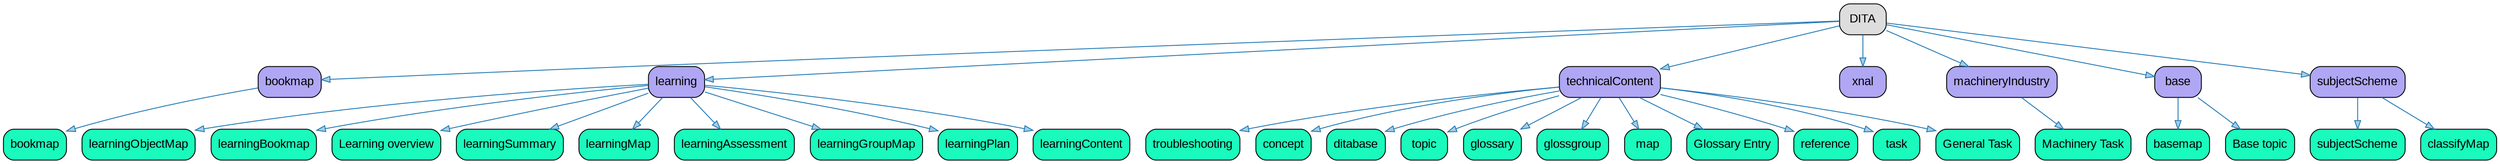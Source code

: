 // Diagram connecting group folders to modules defined in that group
strict digraph {
				
  // Root node
  
	"DITA" [label ="DITA" fontname="Arial" shape="Mrecord" style="filled"  fillcolor="#DDDDDD"]
			
  // Other nodes
		
	"group_bookmap" [label ="bookmap" fontname="Arial" shape="Mrecord" style="filled"  fillcolor="#AFA7F4"]
			
	"bookmap" [label ="bookmap" fontname="Arial" shape="Mrecord" style="filled"  fillcolor="#1AFABC"]
		
		
	"group_learning" [label ="learning" fontname="Arial" shape="Mrecord" style="filled"  fillcolor="#AFA7F4"]
			
	"learningObjectMap" [label ="learningObjectMap" fontname="Arial" shape="Mrecord" style="filled"  fillcolor="#1AFABC"]
			
	"learningBookmap" [label ="learningBookmap" fontname="Arial" shape="Mrecord" style="filled"  fillcolor="#1AFABC"]
			
	"Learning overview" [label ="Learning overview" fontname="Arial" shape="Mrecord" style="filled"  fillcolor="#1AFABC"]
			
	"learningSummary" [label ="learningSummary" fontname="Arial" shape="Mrecord" style="filled"  fillcolor="#1AFABC"]
			
	"learningMap" [label ="learningMap" fontname="Arial" shape="Mrecord" style="filled"  fillcolor="#1AFABC"]
			
	"learningAssessment" [label ="learningAssessment" fontname="Arial" shape="Mrecord" style="filled"  fillcolor="#1AFABC"]
			
	"learningGroupMap" [label ="learningGroupMap" fontname="Arial" shape="Mrecord" style="filled"  fillcolor="#1AFABC"]
			
	"learningPlan" [label ="learningPlan" fontname="Arial" shape="Mrecord" style="filled"  fillcolor="#1AFABC"]
			
	"learningContent" [label ="learningContent" fontname="Arial" shape="Mrecord" style="filled"  fillcolor="#1AFABC"]
		
		
	"group_technicalContent" [label ="technicalContent" fontname="Arial" shape="Mrecord" style="filled"  fillcolor="#AFA7F4"]
			
	"troubleshooting" [label ="troubleshooting" fontname="Arial" shape="Mrecord" style="filled"  fillcolor="#1AFABC"]
			
	"concept" [label ="concept" fontname="Arial" shape="Mrecord" style="filled"  fillcolor="#1AFABC"]
			
	"ditabase" [label ="ditabase" fontname="Arial" shape="Mrecord" style="filled"  fillcolor="#1AFABC"]
			
	"topic" [label ="topic" fontname="Arial" shape="Mrecord" style="filled"  fillcolor="#1AFABC"]
			
	"glossary" [label ="glossary" fontname="Arial" shape="Mrecord" style="filled"  fillcolor="#1AFABC"]
			
	"glossgroup" [label ="glossgroup" fontname="Arial" shape="Mrecord" style="filled"  fillcolor="#1AFABC"]
			
	"map" [label ="map" fontname="Arial" shape="Mrecord" style="filled"  fillcolor="#1AFABC"]
			
	"Glossary Entry" [label ="Glossary Entry" fontname="Arial" shape="Mrecord" style="filled"  fillcolor="#1AFABC"]
			
	"reference" [label ="reference" fontname="Arial" shape="Mrecord" style="filled"  fillcolor="#1AFABC"]
			
	"task" [label ="task" fontname="Arial" shape="Mrecord" style="filled"  fillcolor="#1AFABC"]
			
	"General Task" [label ="General Task" fontname="Arial" shape="Mrecord" style="filled"  fillcolor="#1AFABC"]
		
		
	"group_xnal" [label ="xnal" fontname="Arial" shape="Mrecord" style="filled"  fillcolor="#AFA7F4"]
		
	"group_machineryIndustry" [label ="machineryIndustry" fontname="Arial" shape="Mrecord" style="filled"  fillcolor="#AFA7F4"]
			
	"Machinery Task" [label ="Machinery Task" fontname="Arial" shape="Mrecord" style="filled"  fillcolor="#1AFABC"]
		
		
	"group_base" [label ="base" fontname="Arial" shape="Mrecord" style="filled"  fillcolor="#AFA7F4"]
			
	"basemap" [label ="basemap" fontname="Arial" shape="Mrecord" style="filled"  fillcolor="#1AFABC"]
			
	"Base topic" [label ="Base topic" fontname="Arial" shape="Mrecord" style="filled"  fillcolor="#1AFABC"]
		
		
	"group_subjectScheme" [label ="subjectScheme" fontname="Arial" shape="Mrecord" style="filled"  fillcolor="#AFA7F4"]
			
	"subjectScheme" [label ="subjectScheme" fontname="Arial" shape="Mrecord" style="filled"  fillcolor="#1AFABC"]
			
	"classifyMap" [label ="classifyMap" fontname="Arial" shape="Mrecord" style="filled"  fillcolor="#1AFABC"]
		
	
  // Edges
		
	"DITA" -> "group_bookmap" [fillcolor="#a6cee3" color="#1f78b4"]
			
	"group_bookmap" -> "bookmap" [fillcolor="#a6cee3" color="#1f78b4"]
		
		
	"DITA" -> "group_learning" [fillcolor="#a6cee3" color="#1f78b4"]
			
	"group_learning" -> "learningObjectMap" [fillcolor="#a6cee3" color="#1f78b4"]
			
	"group_learning" -> "learningBookmap" [fillcolor="#a6cee3" color="#1f78b4"]
			
	"group_learning" -> "Learning overview" [fillcolor="#a6cee3" color="#1f78b4"]
			
	"group_learning" -> "learningSummary" [fillcolor="#a6cee3" color="#1f78b4"]
			
	"group_learning" -> "learningMap" [fillcolor="#a6cee3" color="#1f78b4"]
			
	"group_learning" -> "learningAssessment" [fillcolor="#a6cee3" color="#1f78b4"]
			
	"group_learning" -> "learningGroupMap" [fillcolor="#a6cee3" color="#1f78b4"]
			
	"group_learning" -> "learningPlan" [fillcolor="#a6cee3" color="#1f78b4"]
			
	"group_learning" -> "learningContent" [fillcolor="#a6cee3" color="#1f78b4"]
		
		
	"DITA" -> "group_technicalContent" [fillcolor="#a6cee3" color="#1f78b4"]
			
	"group_technicalContent" -> "troubleshooting" [fillcolor="#a6cee3" color="#1f78b4"]
			
	"group_technicalContent" -> "concept" [fillcolor="#a6cee3" color="#1f78b4"]
			
	"group_technicalContent" -> "ditabase" [fillcolor="#a6cee3" color="#1f78b4"]
			
	"group_technicalContent" -> "topic" [fillcolor="#a6cee3" color="#1f78b4"]
			
	"group_technicalContent" -> "glossary" [fillcolor="#a6cee3" color="#1f78b4"]
			
	"group_technicalContent" -> "glossgroup" [fillcolor="#a6cee3" color="#1f78b4"]
			
	"group_technicalContent" -> "map" [fillcolor="#a6cee3" color="#1f78b4"]
			
	"group_technicalContent" -> "Glossary Entry" [fillcolor="#a6cee3" color="#1f78b4"]
			
	"group_technicalContent" -> "reference" [fillcolor="#a6cee3" color="#1f78b4"]
			
	"group_technicalContent" -> "task" [fillcolor="#a6cee3" color="#1f78b4"]
			
	"group_technicalContent" -> "General Task" [fillcolor="#a6cee3" color="#1f78b4"]
		
		
	"DITA" -> "group_xnal" [fillcolor="#a6cee3" color="#1f78b4"]
		
	"DITA" -> "group_machineryIndustry" [fillcolor="#a6cee3" color="#1f78b4"]
			
	"group_machineryIndustry" -> "Machinery Task" [fillcolor="#a6cee3" color="#1f78b4"]
		
		
	"DITA" -> "group_base" [fillcolor="#a6cee3" color="#1f78b4"]
			
	"group_base" -> "basemap" [fillcolor="#a6cee3" color="#1f78b4"]
			
	"group_base" -> "Base topic" [fillcolor="#a6cee3" color="#1f78b4"]
		
		
	"DITA" -> "group_subjectScheme" [fillcolor="#a6cee3" color="#1f78b4"]
			
	"group_subjectScheme" -> "subjectScheme" [fillcolor="#a6cee3" color="#1f78b4"]
			
	"group_subjectScheme" -> "classifyMap" [fillcolor="#a6cee3" color="#1f78b4"]
		
	}
